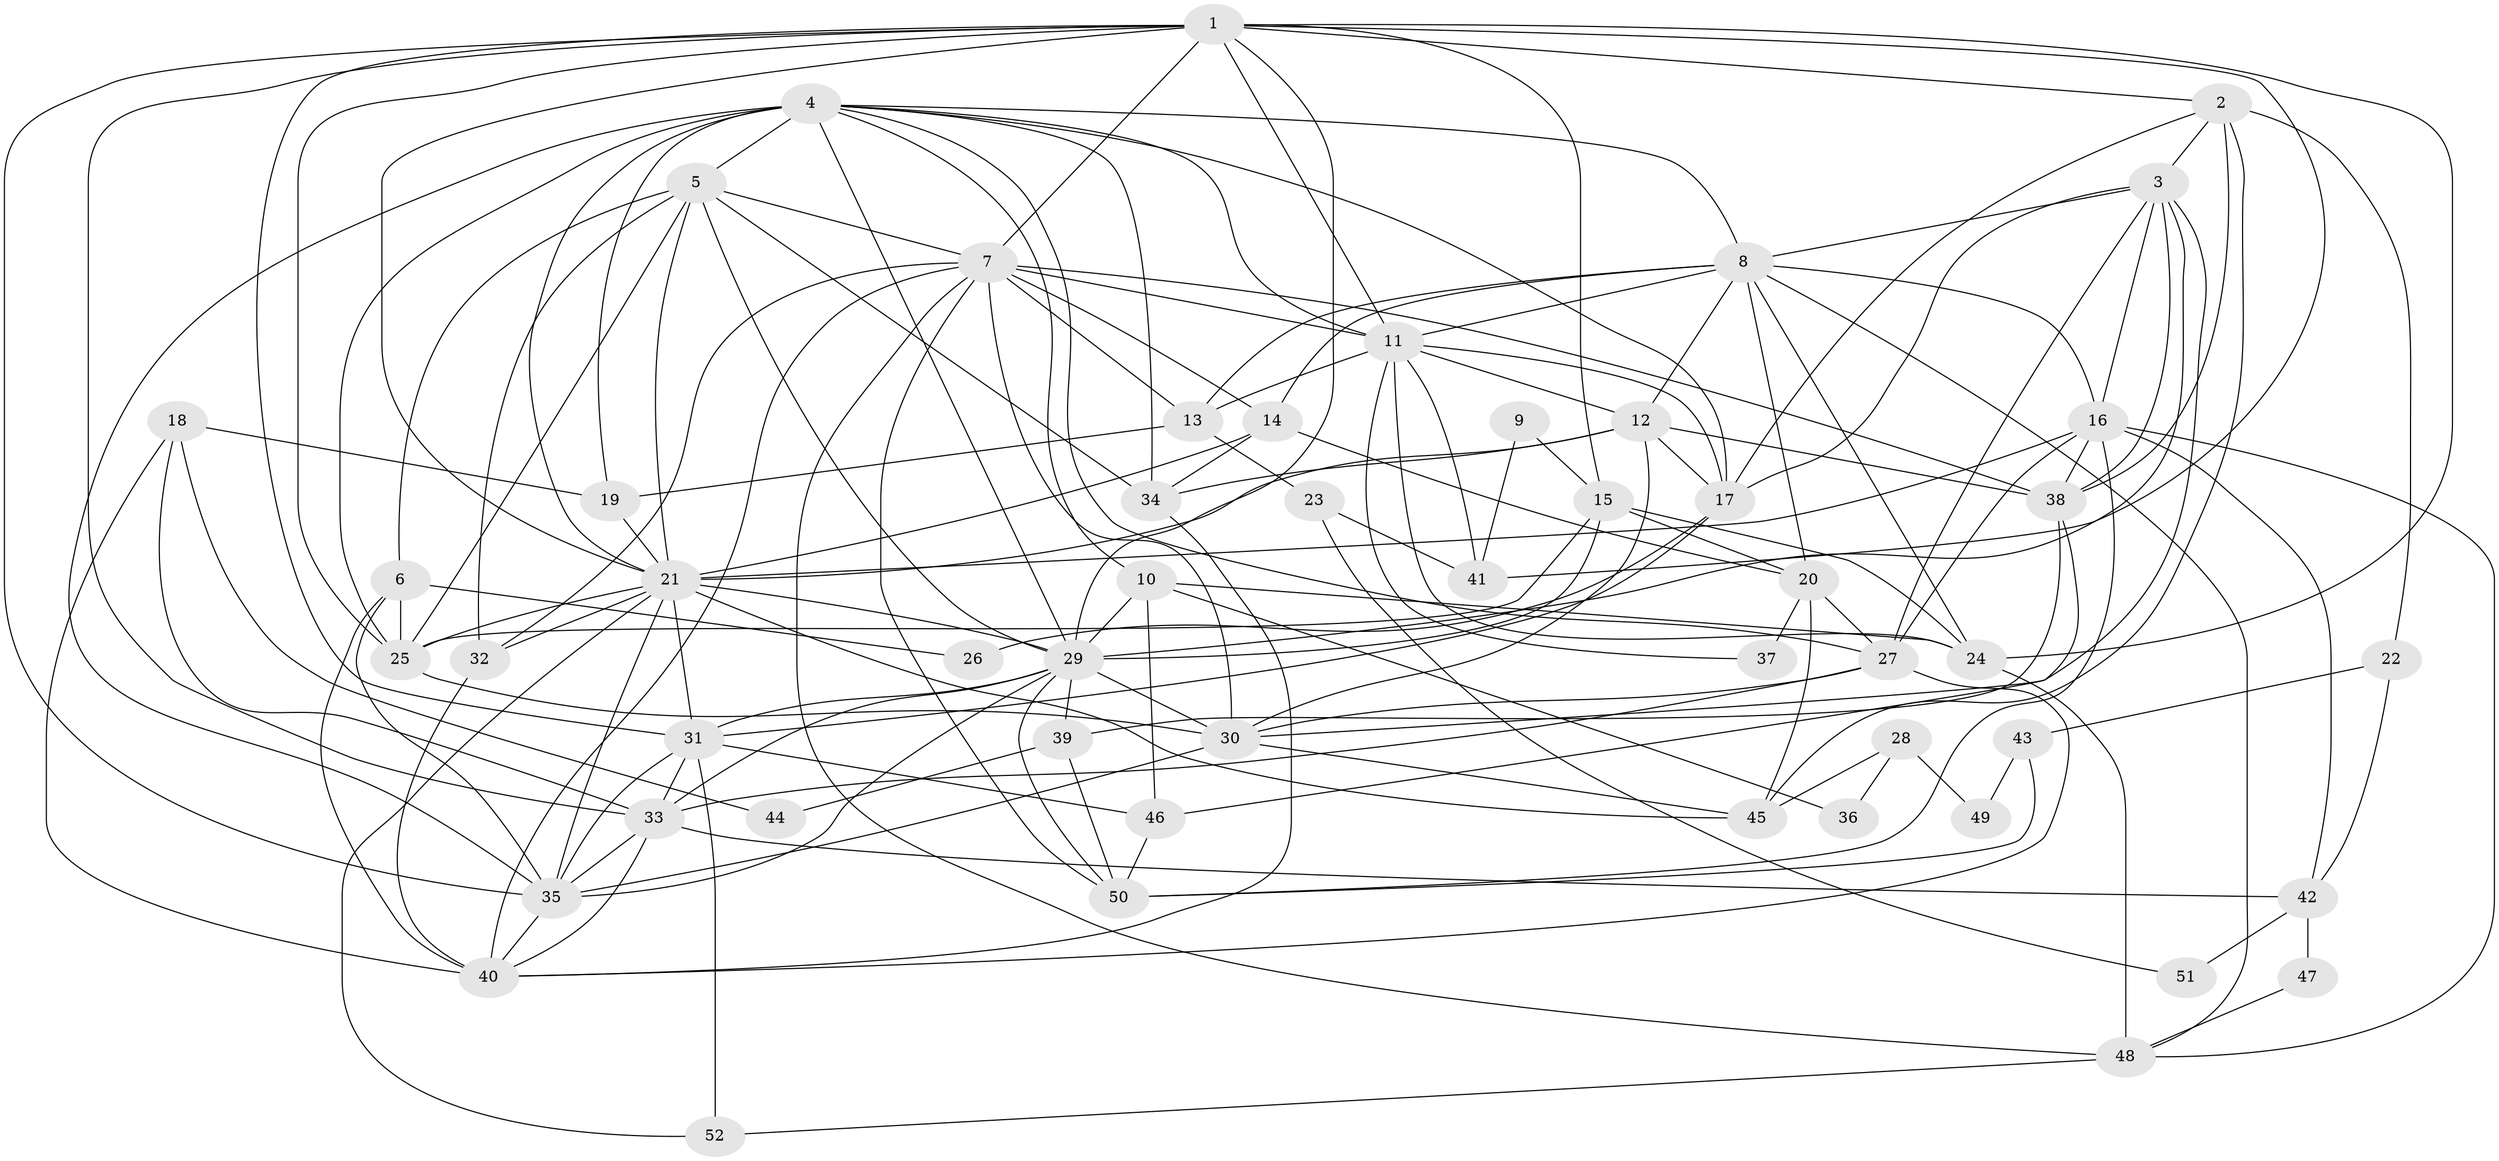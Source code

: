 // original degree distribution, {3: 0.2890625, 6: 0.1171875, 5: 0.1875, 4: 0.234375, 7: 0.0234375, 2: 0.1328125, 8: 0.015625}
// Generated by graph-tools (version 1.1) at 2025/51/03/04/25 22:51:19]
// undirected, 52 vertices, 154 edges
graph export_dot {
  node [color=gray90,style=filled];
  1;
  2;
  3;
  4;
  5;
  6;
  7;
  8;
  9;
  10;
  11;
  12;
  13;
  14;
  15;
  16;
  17;
  18;
  19;
  20;
  21;
  22;
  23;
  24;
  25;
  26;
  27;
  28;
  29;
  30;
  31;
  32;
  33;
  34;
  35;
  36;
  37;
  38;
  39;
  40;
  41;
  42;
  43;
  44;
  45;
  46;
  47;
  48;
  49;
  50;
  51;
  52;
  1 -- 2 [weight=1.0];
  1 -- 7 [weight=1.0];
  1 -- 11 [weight=1.0];
  1 -- 15 [weight=1.0];
  1 -- 21 [weight=2.0];
  1 -- 24 [weight=1.0];
  1 -- 25 [weight=1.0];
  1 -- 29 [weight=2.0];
  1 -- 31 [weight=1.0];
  1 -- 33 [weight=1.0];
  1 -- 35 [weight=1.0];
  1 -- 41 [weight=1.0];
  2 -- 3 [weight=2.0];
  2 -- 17 [weight=1.0];
  2 -- 22 [weight=1.0];
  2 -- 38 [weight=2.0];
  2 -- 45 [weight=1.0];
  3 -- 8 [weight=1.0];
  3 -- 16 [weight=3.0];
  3 -- 17 [weight=1.0];
  3 -- 27 [weight=1.0];
  3 -- 29 [weight=2.0];
  3 -- 30 [weight=2.0];
  3 -- 38 [weight=1.0];
  4 -- 5 [weight=1.0];
  4 -- 8 [weight=1.0];
  4 -- 10 [weight=1.0];
  4 -- 11 [weight=1.0];
  4 -- 17 [weight=1.0];
  4 -- 19 [weight=2.0];
  4 -- 21 [weight=1.0];
  4 -- 25 [weight=1.0];
  4 -- 27 [weight=1.0];
  4 -- 29 [weight=1.0];
  4 -- 34 [weight=1.0];
  4 -- 35 [weight=2.0];
  5 -- 6 [weight=1.0];
  5 -- 7 [weight=1.0];
  5 -- 21 [weight=1.0];
  5 -- 25 [weight=1.0];
  5 -- 29 [weight=1.0];
  5 -- 32 [weight=1.0];
  5 -- 34 [weight=1.0];
  6 -- 25 [weight=1.0];
  6 -- 26 [weight=1.0];
  6 -- 35 [weight=1.0];
  6 -- 40 [weight=1.0];
  7 -- 11 [weight=1.0];
  7 -- 13 [weight=1.0];
  7 -- 14 [weight=1.0];
  7 -- 30 [weight=1.0];
  7 -- 32 [weight=1.0];
  7 -- 38 [weight=1.0];
  7 -- 40 [weight=1.0];
  7 -- 48 [weight=1.0];
  7 -- 50 [weight=1.0];
  8 -- 11 [weight=1.0];
  8 -- 12 [weight=3.0];
  8 -- 13 [weight=1.0];
  8 -- 14 [weight=1.0];
  8 -- 16 [weight=1.0];
  8 -- 20 [weight=1.0];
  8 -- 24 [weight=1.0];
  8 -- 48 [weight=1.0];
  9 -- 15 [weight=1.0];
  9 -- 41 [weight=1.0];
  10 -- 24 [weight=1.0];
  10 -- 29 [weight=2.0];
  10 -- 36 [weight=1.0];
  10 -- 46 [weight=1.0];
  11 -- 12 [weight=1.0];
  11 -- 13 [weight=2.0];
  11 -- 17 [weight=1.0];
  11 -- 24 [weight=1.0];
  11 -- 37 [weight=1.0];
  11 -- 41 [weight=1.0];
  12 -- 17 [weight=1.0];
  12 -- 21 [weight=1.0];
  12 -- 30 [weight=1.0];
  12 -- 34 [weight=1.0];
  12 -- 38 [weight=1.0];
  13 -- 19 [weight=1.0];
  13 -- 23 [weight=1.0];
  14 -- 20 [weight=1.0];
  14 -- 21 [weight=1.0];
  14 -- 34 [weight=1.0];
  15 -- 20 [weight=1.0];
  15 -- 24 [weight=1.0];
  15 -- 25 [weight=1.0];
  15 -- 29 [weight=2.0];
  16 -- 21 [weight=1.0];
  16 -- 27 [weight=1.0];
  16 -- 38 [weight=1.0];
  16 -- 42 [weight=1.0];
  16 -- 48 [weight=1.0];
  16 -- 50 [weight=1.0];
  17 -- 26 [weight=1.0];
  17 -- 31 [weight=2.0];
  18 -- 19 [weight=1.0];
  18 -- 33 [weight=1.0];
  18 -- 40 [weight=1.0];
  18 -- 44 [weight=1.0];
  19 -- 21 [weight=1.0];
  20 -- 27 [weight=2.0];
  20 -- 37 [weight=1.0];
  20 -- 45 [weight=1.0];
  21 -- 25 [weight=2.0];
  21 -- 29 [weight=1.0];
  21 -- 31 [weight=1.0];
  21 -- 32 [weight=1.0];
  21 -- 35 [weight=1.0];
  21 -- 45 [weight=1.0];
  21 -- 52 [weight=1.0];
  22 -- 42 [weight=1.0];
  22 -- 43 [weight=1.0];
  23 -- 41 [weight=1.0];
  23 -- 51 [weight=1.0];
  24 -- 48 [weight=2.0];
  25 -- 30 [weight=1.0];
  27 -- 30 [weight=1.0];
  27 -- 33 [weight=1.0];
  27 -- 40 [weight=1.0];
  28 -- 36 [weight=1.0];
  28 -- 45 [weight=1.0];
  28 -- 49 [weight=1.0];
  29 -- 30 [weight=1.0];
  29 -- 31 [weight=2.0];
  29 -- 33 [weight=1.0];
  29 -- 35 [weight=1.0];
  29 -- 39 [weight=1.0];
  29 -- 50 [weight=1.0];
  30 -- 35 [weight=1.0];
  30 -- 45 [weight=1.0];
  31 -- 33 [weight=1.0];
  31 -- 35 [weight=2.0];
  31 -- 46 [weight=1.0];
  31 -- 52 [weight=1.0];
  32 -- 40 [weight=1.0];
  33 -- 35 [weight=1.0];
  33 -- 40 [weight=1.0];
  33 -- 42 [weight=1.0];
  34 -- 40 [weight=1.0];
  35 -- 40 [weight=1.0];
  38 -- 39 [weight=1.0];
  38 -- 46 [weight=1.0];
  39 -- 44 [weight=1.0];
  39 -- 50 [weight=1.0];
  42 -- 47 [weight=1.0];
  42 -- 51 [weight=1.0];
  43 -- 49 [weight=1.0];
  43 -- 50 [weight=1.0];
  46 -- 50 [weight=1.0];
  47 -- 48 [weight=1.0];
  48 -- 52 [weight=1.0];
}
